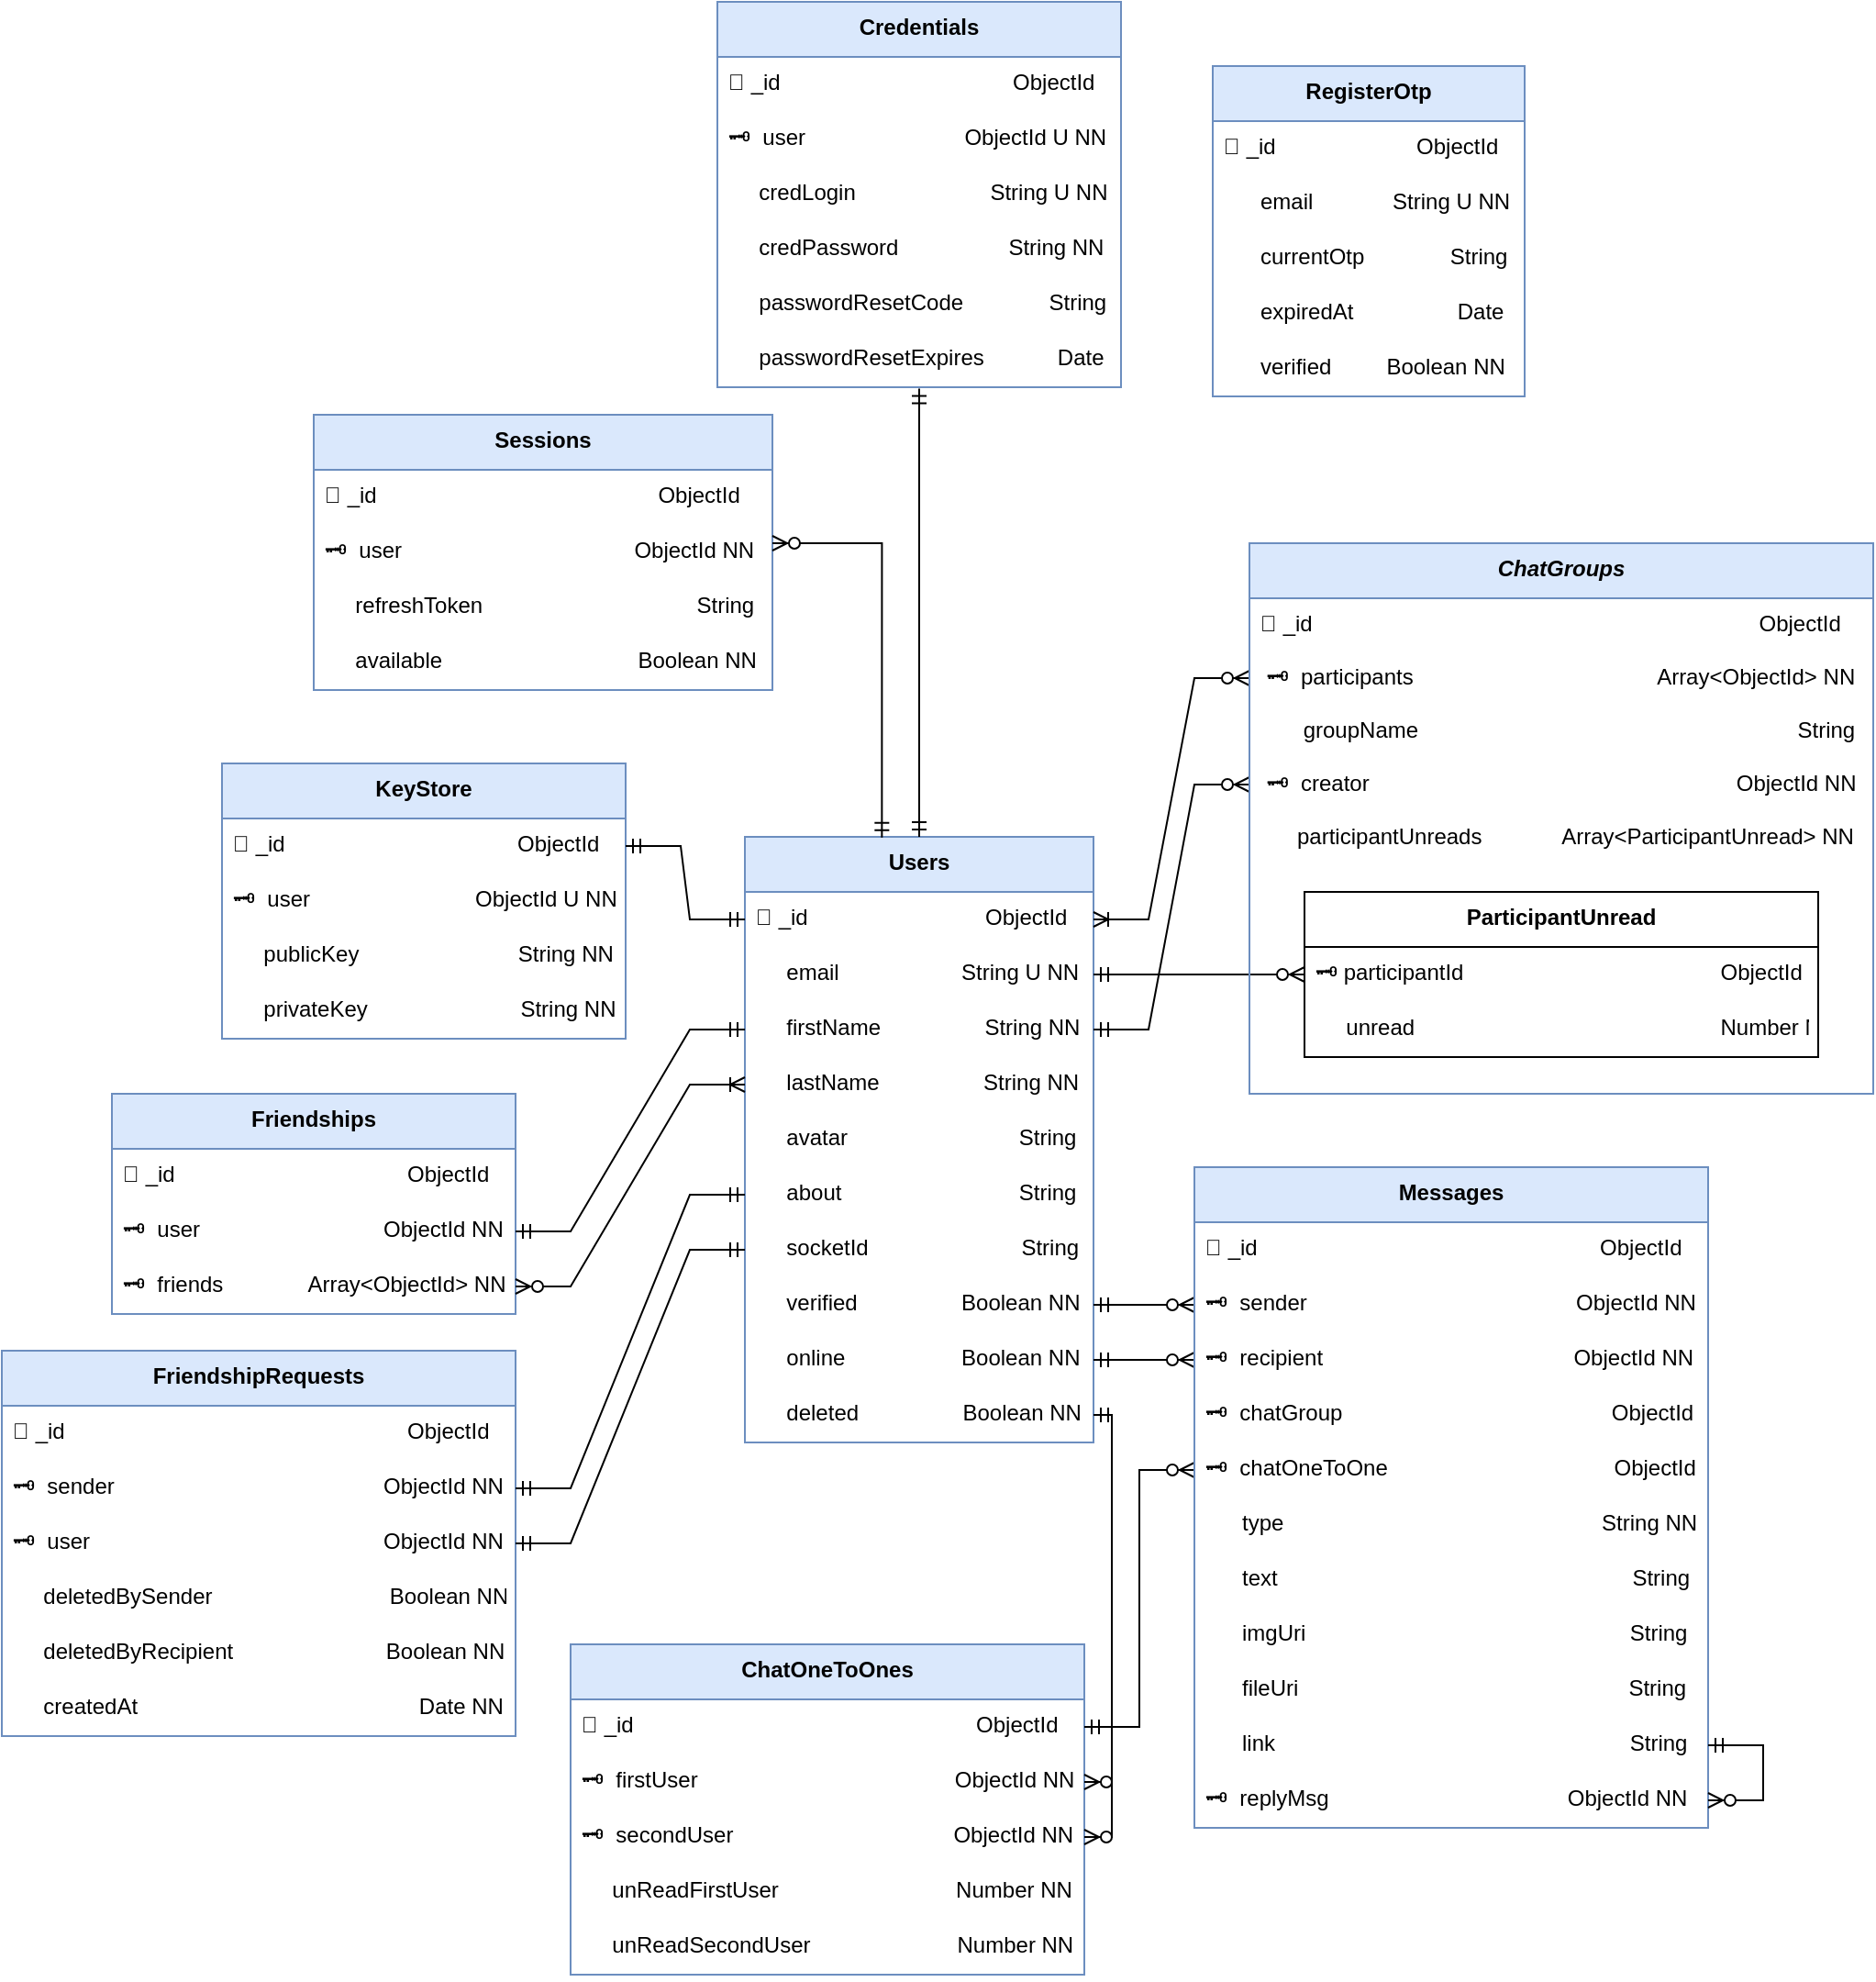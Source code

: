 <mxfile version="24.1.0" type="device">
  <diagram id="R2lEEEUBdFMjLlhIrx00" name="Page-1">
    <mxGraphModel dx="2700" dy="1699" grid="1" gridSize="10" guides="1" tooltips="1" connect="1" arrows="1" fold="1" page="1" pageScale="1" pageWidth="850" pageHeight="1100" math="0" shadow="0" extFonts="Permanent Marker^https://fonts.googleapis.com/css?family=Permanent+Marker">
      <root>
        <mxCell id="0" />
        <mxCell id="1" parent="0" />
        <mxCell id="ruydA4AvgmRHpF4jMMEr-1" value="Users" style="swimlane;fontStyle=1;align=center;verticalAlign=top;childLayout=stackLayout;horizontal=1;startSize=30;horizontalStack=0;resizeParent=1;resizeLast=0;collapsible=1;marginBottom=0;rounded=0;shadow=0;strokeWidth=1;fillColor=#dae8fc;strokeColor=#6c8ebf;" parent="1" vertex="1">
          <mxGeometry x="-615" y="80" width="190" height="330" as="geometry">
            <mxRectangle x="160" y="80" width="160" height="40" as="alternateBounds" />
          </mxGeometry>
        </mxCell>
        <mxCell id="ruydA4AvgmRHpF4jMMEr-2" value="🔑 _id                             ObjectId  " style="text;align=left;verticalAlign=top;spacingLeft=4;spacingRight=4;overflow=hidden;rotatable=0;points=[[0,0.5],[1,0.5]];portConstraint=eastwest;" parent="ruydA4AvgmRHpF4jMMEr-1" vertex="1">
          <mxGeometry y="30" width="190" height="30" as="geometry" />
        </mxCell>
        <mxCell id="ruydA4AvgmRHpF4jMMEr-3" value="     email                    String U NN" style="text;align=left;verticalAlign=top;spacingLeft=4;spacingRight=4;overflow=hidden;rotatable=0;points=[[0,0.5],[1,0.5]];portConstraint=eastwest;" parent="ruydA4AvgmRHpF4jMMEr-1" vertex="1">
          <mxGeometry y="60" width="190" height="30" as="geometry" />
        </mxCell>
        <mxCell id="ruydA4AvgmRHpF4jMMEr-5" value="     firstName                 String NN" style="text;align=left;verticalAlign=top;spacingLeft=4;spacingRight=4;overflow=hidden;rotatable=0;points=[[0,0.5],[1,0.5]];portConstraint=eastwest;" parent="ruydA4AvgmRHpF4jMMEr-1" vertex="1">
          <mxGeometry y="90" width="190" height="30" as="geometry" />
        </mxCell>
        <mxCell id="ruydA4AvgmRHpF4jMMEr-6" value="     lastName                 String NN" style="text;align=left;verticalAlign=top;spacingLeft=4;spacingRight=4;overflow=hidden;rotatable=0;points=[[0,0.5],[1,0.5]];portConstraint=eastwest;" parent="ruydA4AvgmRHpF4jMMEr-1" vertex="1">
          <mxGeometry y="120" width="190" height="30" as="geometry" />
        </mxCell>
        <mxCell id="ruydA4AvgmRHpF4jMMEr-7" value="     avatar                            String " style="text;align=left;verticalAlign=top;spacingLeft=4;spacingRight=4;overflow=hidden;rotatable=0;points=[[0,0.5],[1,0.5]];portConstraint=eastwest;" parent="ruydA4AvgmRHpF4jMMEr-1" vertex="1">
          <mxGeometry y="150" width="190" height="30" as="geometry" />
        </mxCell>
        <mxCell id="ruydA4AvgmRHpF4jMMEr-8" value="     about                             String " style="text;align=left;verticalAlign=top;spacingLeft=4;spacingRight=4;overflow=hidden;rotatable=0;points=[[0,0.5],[1,0.5]];portConstraint=eastwest;" parent="ruydA4AvgmRHpF4jMMEr-1" vertex="1">
          <mxGeometry y="180" width="190" height="30" as="geometry" />
        </mxCell>
        <mxCell id="ruydA4AvgmRHpF4jMMEr-14" value="     socketId                         String " style="text;align=left;verticalAlign=top;spacingLeft=4;spacingRight=4;overflow=hidden;rotatable=0;points=[[0,0.5],[1,0.5]];portConstraint=eastwest;" parent="ruydA4AvgmRHpF4jMMEr-1" vertex="1">
          <mxGeometry y="210" width="190" height="30" as="geometry" />
        </mxCell>
        <mxCell id="ruydA4AvgmRHpF4jMMEr-9" value="     verified                 Boolean NN" style="text;align=left;verticalAlign=top;spacingLeft=4;spacingRight=4;overflow=hidden;rotatable=0;points=[[0,0.5],[1,0.5]];portConstraint=eastwest;" parent="ruydA4AvgmRHpF4jMMEr-1" vertex="1">
          <mxGeometry y="240" width="190" height="30" as="geometry" />
        </mxCell>
        <mxCell id="ruydA4AvgmRHpF4jMMEr-10" value="     online                   Boolean NN" style="text;align=left;verticalAlign=top;spacingLeft=4;spacingRight=4;overflow=hidden;rotatable=0;points=[[0,0.5],[1,0.5]];portConstraint=eastwest;" parent="ruydA4AvgmRHpF4jMMEr-1" vertex="1">
          <mxGeometry y="270" width="190" height="30" as="geometry" />
        </mxCell>
        <mxCell id="ruydA4AvgmRHpF4jMMEr-11" value="     deleted                 Boolean NN" style="text;align=left;verticalAlign=top;spacingLeft=4;spacingRight=4;overflow=hidden;rotatable=0;points=[[0,0.5],[1,0.5]];portConstraint=eastwest;" parent="ruydA4AvgmRHpF4jMMEr-1" vertex="1">
          <mxGeometry y="300" width="190" height="30" as="geometry" />
        </mxCell>
        <mxCell id="ruydA4AvgmRHpF4jMMEr-15" value="RegisterOtp" style="swimlane;fontStyle=1;align=center;verticalAlign=top;childLayout=stackLayout;horizontal=1;startSize=30;horizontalStack=0;resizeParent=1;resizeLast=0;collapsible=1;marginBottom=0;rounded=0;shadow=0;strokeWidth=1;movable=1;resizable=1;rotatable=1;deletable=1;editable=1;locked=0;connectable=1;fillColor=#dae8fc;strokeColor=#6c8ebf;" parent="1" vertex="1">
          <mxGeometry x="-360" y="-340" width="170" height="180" as="geometry">
            <mxRectangle x="560" y="160" width="160" height="40" as="alternateBounds" />
          </mxGeometry>
        </mxCell>
        <mxCell id="ruydA4AvgmRHpF4jMMEr-16" value="🔑 _id                       ObjectId              " style="text;align=left;verticalAlign=top;spacingLeft=4;spacingRight=4;overflow=hidden;rotatable=0;points=[[0,0.5],[1,0.5]];portConstraint=eastwest;" parent="ruydA4AvgmRHpF4jMMEr-15" vertex="1">
          <mxGeometry y="30" width="170" height="30" as="geometry" />
        </mxCell>
        <mxCell id="ruydA4AvgmRHpF4jMMEr-17" value="      email             String U NN" style="text;align=left;verticalAlign=top;spacingLeft=4;spacingRight=4;overflow=hidden;rotatable=0;points=[[0,0.5],[1,0.5]];portConstraint=eastwest;" parent="ruydA4AvgmRHpF4jMMEr-15" vertex="1">
          <mxGeometry y="60" width="170" height="30" as="geometry" />
        </mxCell>
        <mxCell id="ruydA4AvgmRHpF4jMMEr-18" value="      currentOtp              String" style="text;align=left;verticalAlign=top;spacingLeft=4;spacingRight=4;overflow=hidden;rotatable=0;points=[[0,0.5],[1,0.5]];portConstraint=eastwest;" parent="ruydA4AvgmRHpF4jMMEr-15" vertex="1">
          <mxGeometry y="90" width="170" height="30" as="geometry" />
        </mxCell>
        <mxCell id="ruydA4AvgmRHpF4jMMEr-20" value="      expiredAt                 Date" style="text;align=left;verticalAlign=top;spacingLeft=4;spacingRight=4;overflow=hidden;rotatable=0;points=[[0,0.5],[1,0.5]];portConstraint=eastwest;" parent="ruydA4AvgmRHpF4jMMEr-15" vertex="1">
          <mxGeometry y="120" width="170" height="30" as="geometry" />
        </mxCell>
        <mxCell id="ruydA4AvgmRHpF4jMMEr-21" value="      verified         Boolean NN" style="text;align=left;verticalAlign=top;spacingLeft=4;spacingRight=4;overflow=hidden;rotatable=0;points=[[0,0.5],[1,0.5]];portConstraint=eastwest;" parent="ruydA4AvgmRHpF4jMMEr-15" vertex="1">
          <mxGeometry y="150" width="170" height="30" as="geometry" />
        </mxCell>
        <mxCell id="ruydA4AvgmRHpF4jMMEr-22" value="KeyStore" style="swimlane;fontStyle=1;align=center;verticalAlign=top;childLayout=stackLayout;horizontal=1;startSize=30;horizontalStack=0;resizeParent=1;resizeLast=0;collapsible=1;marginBottom=0;rounded=0;shadow=0;strokeWidth=1;fillColor=#dae8fc;strokeColor=#6c8ebf;" parent="1" vertex="1">
          <mxGeometry x="-900" y="40" width="220" height="150" as="geometry">
            <mxRectangle x="360" y="160" width="160" height="40" as="alternateBounds" />
          </mxGeometry>
        </mxCell>
        <mxCell id="ruydA4AvgmRHpF4jMMEr-23" value="🔑 _id                                      ObjectId              " style="text;align=left;verticalAlign=top;spacingLeft=4;spacingRight=4;overflow=hidden;rotatable=0;points=[[0,0.5],[1,0.5]];portConstraint=eastwest;" parent="ruydA4AvgmRHpF4jMMEr-22" vertex="1">
          <mxGeometry y="30" width="220" height="30" as="geometry" />
        </mxCell>
        <mxCell id="ruydA4AvgmRHpF4jMMEr-24" value="🗝  user                           ObjectId U NN" style="text;align=left;verticalAlign=top;spacingLeft=4;spacingRight=4;overflow=hidden;rotatable=0;points=[[0,0.5],[1,0.5]];portConstraint=eastwest;fontStyle=0" parent="ruydA4AvgmRHpF4jMMEr-22" vertex="1">
          <mxGeometry y="60" width="220" height="30" as="geometry" />
        </mxCell>
        <mxCell id="ruydA4AvgmRHpF4jMMEr-25" value="     publicKey                          String NN" style="text;align=left;verticalAlign=top;spacingLeft=4;spacingRight=4;overflow=hidden;rotatable=0;points=[[0,0.5],[1,0.5]];portConstraint=eastwest;" parent="ruydA4AvgmRHpF4jMMEr-22" vertex="1">
          <mxGeometry y="90" width="220" height="30" as="geometry" />
        </mxCell>
        <mxCell id="ruydA4AvgmRHpF4jMMEr-26" value="     privateKey                         String NN" style="text;align=left;verticalAlign=top;spacingLeft=4;spacingRight=4;overflow=hidden;rotatable=0;points=[[0,0.5],[1,0.5]];portConstraint=eastwest;" parent="ruydA4AvgmRHpF4jMMEr-22" vertex="1">
          <mxGeometry y="120" width="220" height="30" as="geometry" />
        </mxCell>
        <mxCell id="ruydA4AvgmRHpF4jMMEr-34" value="Sessions" style="swimlane;fontStyle=1;align=center;verticalAlign=top;childLayout=stackLayout;horizontal=1;startSize=30;horizontalStack=0;resizeParent=1;resizeLast=0;collapsible=1;marginBottom=0;rounded=0;shadow=0;strokeWidth=1;fillColor=#dae8fc;strokeColor=#6c8ebf;" parent="1" vertex="1">
          <mxGeometry x="-850" y="-150" width="250" height="150" as="geometry">
            <mxRectangle x="360" y="160" width="160" height="40" as="alternateBounds" />
          </mxGeometry>
        </mxCell>
        <mxCell id="ruydA4AvgmRHpF4jMMEr-35" value="🔑 _id                                              ObjectId  " style="text;align=left;verticalAlign=top;spacingLeft=4;spacingRight=4;overflow=hidden;rotatable=0;points=[[0,0.5],[1,0.5]];portConstraint=eastwest;" parent="ruydA4AvgmRHpF4jMMEr-34" vertex="1">
          <mxGeometry y="30" width="250" height="30" as="geometry" />
        </mxCell>
        <mxCell id="ruydA4AvgmRHpF4jMMEr-36" value="🗝  user                                      ObjectId NN" style="text;align=left;verticalAlign=top;spacingLeft=4;spacingRight=4;overflow=hidden;rotatable=0;points=[[0,0.5],[1,0.5]];portConstraint=eastwest;" parent="ruydA4AvgmRHpF4jMMEr-34" vertex="1">
          <mxGeometry y="60" width="250" height="30" as="geometry" />
        </mxCell>
        <mxCell id="ruydA4AvgmRHpF4jMMEr-37" value="     refreshToken                                   String" style="text;align=left;verticalAlign=top;spacingLeft=4;spacingRight=4;overflow=hidden;rotatable=0;points=[[0,0.5],[1,0.5]];portConstraint=eastwest;" parent="ruydA4AvgmRHpF4jMMEr-34" vertex="1">
          <mxGeometry y="90" width="250" height="30" as="geometry" />
        </mxCell>
        <mxCell id="ruydA4AvgmRHpF4jMMEr-38" value="     available                                Boolean NN" style="text;align=left;verticalAlign=top;spacingLeft=4;spacingRight=4;overflow=hidden;rotatable=0;points=[[0,0.5],[1,0.5]];portConstraint=eastwest;" parent="ruydA4AvgmRHpF4jMMEr-34" vertex="1">
          <mxGeometry y="120" width="250" height="30" as="geometry" />
        </mxCell>
        <mxCell id="ruydA4AvgmRHpF4jMMEr-39" value="Friendships" style="swimlane;fontStyle=1;align=center;verticalAlign=top;childLayout=stackLayout;horizontal=1;startSize=30;horizontalStack=0;resizeParent=1;resizeLast=0;collapsible=1;marginBottom=0;rounded=0;shadow=0;strokeWidth=1;fillColor=#dae8fc;strokeColor=#6c8ebf;" parent="1" vertex="1">
          <mxGeometry x="-960" y="220" width="220" height="120" as="geometry">
            <mxRectangle x="360" y="160" width="160" height="40" as="alternateBounds" />
          </mxGeometry>
        </mxCell>
        <mxCell id="ruydA4AvgmRHpF4jMMEr-40" value="🔑 _id                                      ObjectId              " style="text;align=left;verticalAlign=top;spacingLeft=4;spacingRight=4;overflow=hidden;rotatable=0;points=[[0,0.5],[1,0.5]];portConstraint=eastwest;" parent="ruydA4AvgmRHpF4jMMEr-39" vertex="1">
          <mxGeometry y="30" width="220" height="30" as="geometry" />
        </mxCell>
        <mxCell id="ruydA4AvgmRHpF4jMMEr-41" value="🗝  user                              ObjectId NN" style="text;align=left;verticalAlign=top;spacingLeft=4;spacingRight=4;overflow=hidden;rotatable=0;points=[[0,0.5],[1,0.5]];portConstraint=eastwest;fontStyle=0" parent="ruydA4AvgmRHpF4jMMEr-39" vertex="1">
          <mxGeometry y="60" width="220" height="30" as="geometry" />
        </mxCell>
        <mxCell id="ruydA4AvgmRHpF4jMMEr-42" value="🗝  friends              Array&lt;ObjectId&gt; NN" style="text;align=left;verticalAlign=top;spacingLeft=4;spacingRight=4;overflow=hidden;rotatable=0;points=[[0,0.5],[1,0.5]];portConstraint=eastwest;" parent="ruydA4AvgmRHpF4jMMEr-39" vertex="1">
          <mxGeometry y="90" width="220" height="30" as="geometry" />
        </mxCell>
        <mxCell id="ruydA4AvgmRHpF4jMMEr-63" value="FriendshipRequests" style="swimlane;fontStyle=1;align=center;verticalAlign=top;childLayout=stackLayout;horizontal=1;startSize=30;horizontalStack=0;resizeParent=1;resizeLast=0;collapsible=1;marginBottom=0;rounded=0;shadow=0;strokeWidth=1;fillColor=#dae8fc;strokeColor=#6c8ebf;" parent="1" vertex="1">
          <mxGeometry x="-1020" y="360" width="280" height="210" as="geometry">
            <mxRectangle x="360" y="160" width="160" height="40" as="alternateBounds" />
          </mxGeometry>
        </mxCell>
        <mxCell id="ruydA4AvgmRHpF4jMMEr-64" value="🔑 _id                                                        ObjectId  " style="text;align=left;verticalAlign=top;spacingLeft=4;spacingRight=4;overflow=hidden;rotatable=0;points=[[0,0.5],[1,0.5]];portConstraint=eastwest;" parent="ruydA4AvgmRHpF4jMMEr-63" vertex="1">
          <mxGeometry y="30" width="280" height="30" as="geometry" />
        </mxCell>
        <mxCell id="ruydA4AvgmRHpF4jMMEr-65" value="🗝  sender                                            ObjectId NN" style="text;align=left;verticalAlign=top;spacingLeft=4;spacingRight=4;overflow=hidden;rotatable=0;points=[[0,0.5],[1,0.5]];portConstraint=eastwest;" parent="ruydA4AvgmRHpF4jMMEr-63" vertex="1">
          <mxGeometry y="60" width="280" height="30" as="geometry" />
        </mxCell>
        <mxCell id="ruydA4AvgmRHpF4jMMEr-69" value="🗝  user                                                ObjectId NN" style="text;align=left;verticalAlign=top;spacingLeft=4;spacingRight=4;overflow=hidden;rotatable=0;points=[[0,0.5],[1,0.5]];portConstraint=eastwest;" parent="ruydA4AvgmRHpF4jMMEr-63" vertex="1">
          <mxGeometry y="90" width="280" height="30" as="geometry" />
        </mxCell>
        <mxCell id="ruydA4AvgmRHpF4jMMEr-66" value="     deletedBySender                             Boolean NN" style="text;align=left;verticalAlign=top;spacingLeft=4;spacingRight=4;overflow=hidden;rotatable=0;points=[[0,0.5],[1,0.5]];portConstraint=eastwest;" parent="ruydA4AvgmRHpF4jMMEr-63" vertex="1">
          <mxGeometry y="120" width="280" height="30" as="geometry" />
        </mxCell>
        <mxCell id="ruydA4AvgmRHpF4jMMEr-67" value="     deletedByRecipient                         Boolean NN" style="text;align=left;verticalAlign=top;spacingLeft=4;spacingRight=4;overflow=hidden;rotatable=0;points=[[0,0.5],[1,0.5]];portConstraint=eastwest;" parent="ruydA4AvgmRHpF4jMMEr-63" vertex="1">
          <mxGeometry y="150" width="280" height="30" as="geometry" />
        </mxCell>
        <mxCell id="ruydA4AvgmRHpF4jMMEr-70" value="     createdAt                                              Date NN" style="text;align=left;verticalAlign=top;spacingLeft=4;spacingRight=4;overflow=hidden;rotatable=0;points=[[0,0.5],[1,0.5]];portConstraint=eastwest;" parent="ruydA4AvgmRHpF4jMMEr-63" vertex="1">
          <mxGeometry y="180" width="280" height="30" as="geometry" />
        </mxCell>
        <mxCell id="ruydA4AvgmRHpF4jMMEr-146" value="" style="edgeStyle=entityRelationEdgeStyle;fontSize=12;html=1;endArrow=ERmandOne;startArrow=ERmandOne;rounded=0;entryX=0;entryY=0.5;entryDx=0;entryDy=0;exitX=1;exitY=0.5;exitDx=0;exitDy=0;" parent="1" source="ruydA4AvgmRHpF4jMMEr-23" target="ruydA4AvgmRHpF4jMMEr-2" edge="1">
          <mxGeometry width="100" height="100" relative="1" as="geometry">
            <mxPoint x="-780" y="230" as="sourcePoint" />
            <mxPoint x="-680" y="130" as="targetPoint" />
          </mxGeometry>
        </mxCell>
        <mxCell id="ruydA4AvgmRHpF4jMMEr-147" value="" style="fontSize=12;html=1;endArrow=ERzeroToMany;startArrow=ERmandOne;rounded=0;exitX=0.393;exitY=0.001;exitDx=0;exitDy=0;edgeStyle=orthogonalEdgeStyle;exitPerimeter=0;" parent="1" source="ruydA4AvgmRHpF4jMMEr-1" edge="1">
          <mxGeometry width="100" height="100" relative="1" as="geometry">
            <mxPoint x="-540" y="65" as="sourcePoint" />
            <mxPoint x="-600" y="-80" as="targetPoint" />
            <Array as="points">
              <mxPoint x="-540" y="-80" />
            </Array>
          </mxGeometry>
        </mxCell>
        <mxCell id="ruydA4AvgmRHpF4jMMEr-149" value="" style="fontSize=12;html=1;endArrow=ERmandOne;startArrow=ERmandOne;rounded=0;exitX=0.5;exitY=0;exitDx=0;exitDy=0;entryX=0.5;entryY=1.025;entryDx=0;entryDy=0;entryPerimeter=0;" parent="1" source="ruydA4AvgmRHpF4jMMEr-1" target="ruydA4AvgmRHpF4jMMEr-163" edge="1">
          <mxGeometry width="100" height="100" relative="1" as="geometry">
            <mxPoint x="-390" y="50.0" as="sourcePoint" />
            <mxPoint x="-520" y="-160" as="targetPoint" />
          </mxGeometry>
        </mxCell>
        <mxCell id="ruydA4AvgmRHpF4jMMEr-150" value="" style="edgeStyle=entityRelationEdgeStyle;fontSize=12;html=1;endArrow=ERmandOne;startArrow=ERmandOne;rounded=0;exitX=0;exitY=0.5;exitDx=0;exitDy=0;entryX=1;entryY=0.5;entryDx=0;entryDy=0;" parent="1" source="ruydA4AvgmRHpF4jMMEr-8" target="ruydA4AvgmRHpF4jMMEr-65" edge="1">
          <mxGeometry width="100" height="100" relative="1" as="geometry">
            <mxPoint x="-430" y="350.0" as="sourcePoint" />
            <mxPoint x="-325" y="350.0" as="targetPoint" />
          </mxGeometry>
        </mxCell>
        <mxCell id="ruydA4AvgmRHpF4jMMEr-154" value="" style="edgeStyle=entityRelationEdgeStyle;fontSize=12;html=1;endArrow=ERoneToMany;startArrow=ERzeroToMany;rounded=0;exitX=1;exitY=0.5;exitDx=0;exitDy=0;entryX=0;entryY=0.5;entryDx=0;entryDy=0;" parent="1" source="ruydA4AvgmRHpF4jMMEr-42" target="ruydA4AvgmRHpF4jMMEr-6" edge="1">
          <mxGeometry width="100" height="100" relative="1" as="geometry">
            <mxPoint x="-370" y="340" as="sourcePoint" />
            <mxPoint x="-270" y="240" as="targetPoint" />
          </mxGeometry>
        </mxCell>
        <mxCell id="ruydA4AvgmRHpF4jMMEr-155" value="" style="edgeStyle=entityRelationEdgeStyle;fontSize=12;html=1;endArrow=ERmandOne;startArrow=ERmandOne;rounded=0;exitX=0;exitY=0.5;exitDx=0;exitDy=0;entryX=1;entryY=0.5;entryDx=0;entryDy=0;" parent="1" source="ruydA4AvgmRHpF4jMMEr-5" target="ruydA4AvgmRHpF4jMMEr-41" edge="1">
          <mxGeometry width="100" height="100" relative="1" as="geometry">
            <mxPoint x="-415" y="165" as="sourcePoint" />
            <mxPoint x="-310" y="165" as="targetPoint" />
          </mxGeometry>
        </mxCell>
        <mxCell id="ruydA4AvgmRHpF4jMMEr-156" value="" style="edgeStyle=entityRelationEdgeStyle;fontSize=12;html=1;endArrow=ERmandOne;startArrow=ERmandOne;rounded=0;exitX=0;exitY=0.5;exitDx=0;exitDy=0;entryX=1;entryY=0.5;entryDx=0;entryDy=0;" parent="1" source="ruydA4AvgmRHpF4jMMEr-14" target="ruydA4AvgmRHpF4jMMEr-69" edge="1">
          <mxGeometry width="100" height="100" relative="1" as="geometry">
            <mxPoint x="-410" y="350" as="sourcePoint" />
            <mxPoint x="-305" y="360" as="targetPoint" />
            <Array as="points">
              <mxPoint x="-430" y="330" />
            </Array>
          </mxGeometry>
        </mxCell>
        <mxCell id="ruydA4AvgmRHpF4jMMEr-157" value="Credentials" style="swimlane;fontStyle=1;align=center;verticalAlign=top;childLayout=stackLayout;horizontal=1;startSize=30;horizontalStack=0;resizeParent=1;resizeLast=0;collapsible=1;marginBottom=0;rounded=0;shadow=0;strokeWidth=1;fillColor=#dae8fc;strokeColor=#6c8ebf;" parent="1" vertex="1">
          <mxGeometry x="-630" y="-375" width="220" height="210" as="geometry">
            <mxRectangle x="360" y="160" width="160" height="40" as="alternateBounds" />
          </mxGeometry>
        </mxCell>
        <mxCell id="ruydA4AvgmRHpF4jMMEr-158" value="🔑 _id                                      ObjectId              " style="text;align=left;verticalAlign=top;spacingLeft=4;spacingRight=4;overflow=hidden;rotatable=0;points=[[0,0.5],[1,0.5]];portConstraint=eastwest;" parent="ruydA4AvgmRHpF4jMMEr-157" vertex="1">
          <mxGeometry y="30" width="220" height="30" as="geometry" />
        </mxCell>
        <mxCell id="ruydA4AvgmRHpF4jMMEr-159" value="🗝  user                          ObjectId U NN" style="text;align=left;verticalAlign=top;spacingLeft=4;spacingRight=4;overflow=hidden;rotatable=0;points=[[0,0.5],[1,0.5]];portConstraint=eastwest;" parent="ruydA4AvgmRHpF4jMMEr-157" vertex="1">
          <mxGeometry y="60" width="220" height="30" as="geometry" />
        </mxCell>
        <mxCell id="ruydA4AvgmRHpF4jMMEr-160" value="     credLogin                      String U NN    " style="text;align=left;verticalAlign=top;spacingLeft=4;spacingRight=4;overflow=hidden;rotatable=0;points=[[0,0.5],[1,0.5]];portConstraint=eastwest;" parent="ruydA4AvgmRHpF4jMMEr-157" vertex="1">
          <mxGeometry y="90" width="220" height="30" as="geometry" />
        </mxCell>
        <mxCell id="ruydA4AvgmRHpF4jMMEr-161" value="     credPassword                  String NN" style="text;align=left;verticalAlign=top;spacingLeft=4;spacingRight=4;overflow=hidden;rotatable=0;points=[[0,0.5],[1,0.5]];portConstraint=eastwest;" parent="ruydA4AvgmRHpF4jMMEr-157" vertex="1">
          <mxGeometry y="120" width="220" height="30" as="geometry" />
        </mxCell>
        <mxCell id="ruydA4AvgmRHpF4jMMEr-162" value="     passwordResetCode              String" style="text;align=left;verticalAlign=top;spacingLeft=4;spacingRight=4;overflow=hidden;rotatable=0;points=[[0,0.5],[1,0.5]];portConstraint=eastwest;" parent="ruydA4AvgmRHpF4jMMEr-157" vertex="1">
          <mxGeometry y="150" width="220" height="30" as="geometry" />
        </mxCell>
        <mxCell id="ruydA4AvgmRHpF4jMMEr-163" value="     passwordResetExpires            Date" style="text;align=left;verticalAlign=top;spacingLeft=4;spacingRight=4;overflow=hidden;rotatable=0;points=[[0,0.5],[1,0.5]];portConstraint=eastwest;" parent="ruydA4AvgmRHpF4jMMEr-157" vertex="1">
          <mxGeometry y="180" width="220" height="30" as="geometry" />
        </mxCell>
        <mxCell id="ruydA4AvgmRHpF4jMMEr-166" value="" style="edgeStyle=entityRelationEdgeStyle;fontSize=12;html=1;endArrow=ERoneToMany;startArrow=ERzeroToMany;rounded=0;exitX=0;exitY=0.5;exitDx=0;exitDy=0;entryX=1;entryY=0.5;entryDx=0;entryDy=0;" parent="1" source="8Hq-Cm8u6fjzNsuWyJjv-3" target="ruydA4AvgmRHpF4jMMEr-2" edge="1">
          <mxGeometry width="100" height="100" relative="1" as="geometry">
            <mxPoint x="-360" y="3.5" as="sourcePoint" />
            <mxPoint x="-210" y="280" as="targetPoint" />
          </mxGeometry>
        </mxCell>
        <mxCell id="ruydA4AvgmRHpF4jMMEr-168" value="" style="edgeStyle=entityRelationEdgeStyle;fontSize=12;html=1;endArrow=ERzeroToMany;startArrow=ERmandOne;rounded=0;entryX=0;entryY=0.5;entryDx=0;entryDy=0;exitX=1;exitY=0.5;exitDx=0;exitDy=0;" parent="1" source="ruydA4AvgmRHpF4jMMEr-5" target="8Hq-Cm8u6fjzNsuWyJjv-5" edge="1">
          <mxGeometry width="100" height="100" relative="1" as="geometry">
            <mxPoint x="-310" y="380" as="sourcePoint" />
            <mxPoint x="-360" y="61.5" as="targetPoint" />
          </mxGeometry>
        </mxCell>
        <mxCell id="ruydA4AvgmRHpF4jMMEr-171" value="" style="edgeStyle=entityRelationEdgeStyle;fontSize=12;html=1;endArrow=ERzeroToMany;startArrow=ERmandOne;rounded=0;entryX=0;entryY=0.5;entryDx=0;entryDy=0;exitX=1;exitY=0.5;exitDx=0;exitDy=0;" parent="1" source="ruydA4AvgmRHpF4jMMEr-3" target="8Hq-Cm8u6fjzNsuWyJjv-21" edge="1">
          <mxGeometry width="100" height="100" relative="1" as="geometry">
            <mxPoint x="-410" y="510" as="sourcePoint" />
            <mxPoint x="-360" y="155" as="targetPoint" />
          </mxGeometry>
        </mxCell>
        <mxCell id="ruydA4AvgmRHpF4jMMEr-123" value="ChatOneToOnes" style="swimlane;fontStyle=1;align=center;verticalAlign=top;childLayout=stackLayout;horizontal=1;startSize=30;horizontalStack=0;resizeParent=1;resizeLast=0;collapsible=1;marginBottom=0;rounded=0;shadow=0;strokeWidth=1;fillColor=#dae8fc;strokeColor=#6c8ebf;" parent="1" vertex="1">
          <mxGeometry x="-710" y="520" width="280" height="180" as="geometry">
            <mxRectangle x="360" y="160" width="160" height="40" as="alternateBounds" />
          </mxGeometry>
        </mxCell>
        <mxCell id="ruydA4AvgmRHpF4jMMEr-124" value="🔑 _id                                                        ObjectId  " style="text;align=left;verticalAlign=top;spacingLeft=4;spacingRight=4;overflow=hidden;rotatable=0;points=[[0,0.5],[1,0.5]];portConstraint=eastwest;" parent="ruydA4AvgmRHpF4jMMEr-123" vertex="1">
          <mxGeometry y="30" width="280" height="30" as="geometry" />
        </mxCell>
        <mxCell id="ruydA4AvgmRHpF4jMMEr-125" value="🗝  firstUser                                          ObjectId NN" style="text;align=left;verticalAlign=top;spacingLeft=4;spacingRight=4;overflow=hidden;rotatable=0;points=[[0,0.5],[1,0.5]];portConstraint=eastwest;" parent="ruydA4AvgmRHpF4jMMEr-123" vertex="1">
          <mxGeometry y="60" width="280" height="30" as="geometry" />
        </mxCell>
        <mxCell id="ruydA4AvgmRHpF4jMMEr-126" value="🗝  secondUser                                    ObjectId NN" style="text;align=left;verticalAlign=top;spacingLeft=4;spacingRight=4;overflow=hidden;rotatable=0;points=[[0,0.5],[1,0.5]];portConstraint=eastwest;" parent="ruydA4AvgmRHpF4jMMEr-123" vertex="1">
          <mxGeometry y="90" width="280" height="30" as="geometry" />
        </mxCell>
        <mxCell id="ruydA4AvgmRHpF4jMMEr-127" value="     unReadFirstUser                             Number NN" style="text;align=left;verticalAlign=top;spacingLeft=4;spacingRight=4;overflow=hidden;rotatable=0;points=[[0,0.5],[1,0.5]];portConstraint=eastwest;" parent="ruydA4AvgmRHpF4jMMEr-123" vertex="1">
          <mxGeometry y="120" width="280" height="30" as="geometry" />
        </mxCell>
        <mxCell id="ruydA4AvgmRHpF4jMMEr-128" value="     unReadSecondUser                        Number NN" style="text;align=left;verticalAlign=top;spacingLeft=4;spacingRight=4;overflow=hidden;rotatable=0;points=[[0,0.5],[1,0.5]];portConstraint=eastwest;" parent="ruydA4AvgmRHpF4jMMEr-123" vertex="1">
          <mxGeometry y="150" width="280" height="30" as="geometry" />
        </mxCell>
        <mxCell id="ruydA4AvgmRHpF4jMMEr-177" value="" style="edgeStyle=orthogonalEdgeStyle;fontSize=12;html=1;endArrow=ERzeroToMany;startArrow=ERmandOne;rounded=0;entryX=1;entryY=0.5;entryDx=0;entryDy=0;exitX=1;exitY=0.5;exitDx=0;exitDy=0;" parent="1" source="ruydA4AvgmRHpF4jMMEr-11" target="ruydA4AvgmRHpF4jMMEr-125" edge="1">
          <mxGeometry width="100" height="100" relative="1" as="geometry">
            <mxPoint x="-270" y="450" as="sourcePoint" />
            <mxPoint x="-425" y="760" as="targetPoint" />
          </mxGeometry>
        </mxCell>
        <mxCell id="ruydA4AvgmRHpF4jMMEr-179" value="" style="edgeStyle=orthogonalEdgeStyle;fontSize=12;html=1;endArrow=ERzeroToMany;startArrow=ERmandOne;rounded=0;entryX=1;entryY=0.5;entryDx=0;entryDy=0;exitX=1;exitY=0.5;exitDx=0;exitDy=0;" parent="1" source="ruydA4AvgmRHpF4jMMEr-11" target="ruydA4AvgmRHpF4jMMEr-126" edge="1">
          <mxGeometry width="100" height="100" relative="1" as="geometry">
            <mxPoint x="-315" y="500" as="sourcePoint" />
            <mxPoint x="-330" y="700" as="targetPoint" />
          </mxGeometry>
        </mxCell>
        <mxCell id="ruydA4AvgmRHpF4jMMEr-181" value="" style="edgeStyle=entityRelationEdgeStyle;fontSize=12;html=1;endArrow=ERzeroToMany;startArrow=ERmandOne;rounded=0;entryX=0;entryY=0.5;entryDx=0;entryDy=0;exitX=1;exitY=0.5;exitDx=0;exitDy=0;" parent="1" source="ruydA4AvgmRHpF4jMMEr-124" target="8Hq-Cm8u6fjzNsuWyJjv-12" edge="1">
          <mxGeometry width="100" height="100" relative="1" as="geometry">
            <mxPoint x="-390" y="790" as="sourcePoint" />
            <mxPoint x="-380" y="425" as="targetPoint" />
          </mxGeometry>
        </mxCell>
        <mxCell id="ruydA4AvgmRHpF4jMMEr-183" value="" style="edgeStyle=entityRelationEdgeStyle;fontSize=12;html=1;endArrow=ERzeroToMany;startArrow=ERmandOne;rounded=0;exitX=1;exitY=0.5;exitDx=0;exitDy=0;entryX=0;entryY=0.5;entryDx=0;entryDy=0;" parent="1" source="ruydA4AvgmRHpF4jMMEr-9" target="8Hq-Cm8u6fjzNsuWyJjv-9" edge="1">
          <mxGeometry width="100" height="100" relative="1" as="geometry">
            <mxPoint x="-510" y="400" as="sourcePoint" />
            <mxPoint x="-380" y="335" as="targetPoint" />
          </mxGeometry>
        </mxCell>
        <mxCell id="ruydA4AvgmRHpF4jMMEr-184" value="" style="edgeStyle=entityRelationEdgeStyle;fontSize=12;html=1;endArrow=ERzeroToMany;startArrow=ERmandOne;rounded=0;exitX=1;exitY=0.5;exitDx=0;exitDy=0;entryX=0;entryY=0.5;entryDx=0;entryDy=0;" parent="1" source="ruydA4AvgmRHpF4jMMEr-10" target="8Hq-Cm8u6fjzNsuWyJjv-10" edge="1">
          <mxGeometry width="100" height="100" relative="1" as="geometry">
            <mxPoint x="-410" y="310" as="sourcePoint" />
            <mxPoint x="-380" y="365" as="targetPoint" />
          </mxGeometry>
        </mxCell>
        <mxCell id="8Hq-Cm8u6fjzNsuWyJjv-7" value="Messages" style="swimlane;fontStyle=1;align=center;verticalAlign=top;childLayout=stackLayout;horizontal=1;startSize=30;horizontalStack=0;resizeParent=1;resizeLast=0;collapsible=1;marginBottom=0;rounded=0;shadow=0;strokeWidth=1;fillColor=#dae8fc;strokeColor=#6c8ebf;" vertex="1" parent="1">
          <mxGeometry x="-370" y="260" width="280" height="360" as="geometry">
            <mxRectangle x="360" y="160" width="160" height="40" as="alternateBounds" />
          </mxGeometry>
        </mxCell>
        <mxCell id="8Hq-Cm8u6fjzNsuWyJjv-8" value="🔑 _id                                                        ObjectId  " style="text;align=left;verticalAlign=top;spacingLeft=4;spacingRight=4;overflow=hidden;rotatable=0;points=[[0,0.5],[1,0.5]];portConstraint=eastwest;" vertex="1" parent="8Hq-Cm8u6fjzNsuWyJjv-7">
          <mxGeometry y="30" width="280" height="30" as="geometry" />
        </mxCell>
        <mxCell id="8Hq-Cm8u6fjzNsuWyJjv-9" value="🗝  sender                                            ObjectId NN" style="text;align=left;verticalAlign=top;spacingLeft=4;spacingRight=4;overflow=hidden;rotatable=0;points=[[0,0.5],[1,0.5]];portConstraint=eastwest;" vertex="1" parent="8Hq-Cm8u6fjzNsuWyJjv-7">
          <mxGeometry y="60" width="280" height="30" as="geometry" />
        </mxCell>
        <mxCell id="8Hq-Cm8u6fjzNsuWyJjv-10" value="🗝  recipient                                         ObjectId NN" style="text;align=left;verticalAlign=top;spacingLeft=4;spacingRight=4;overflow=hidden;rotatable=0;points=[[0,0.5],[1,0.5]];portConstraint=eastwest;" vertex="1" parent="8Hq-Cm8u6fjzNsuWyJjv-7">
          <mxGeometry y="90" width="280" height="30" as="geometry" />
        </mxCell>
        <mxCell id="8Hq-Cm8u6fjzNsuWyJjv-11" value="🗝  chatGroup                                            ObjectId" style="text;align=left;verticalAlign=top;spacingLeft=4;spacingRight=4;overflow=hidden;rotatable=0;points=[[0,0.5],[1,0.5]];portConstraint=eastwest;" vertex="1" parent="8Hq-Cm8u6fjzNsuWyJjv-7">
          <mxGeometry y="120" width="280" height="30" as="geometry" />
        </mxCell>
        <mxCell id="8Hq-Cm8u6fjzNsuWyJjv-12" value="🗝  chatOneToOne                                     ObjectId" style="text;align=left;verticalAlign=top;spacingLeft=4;spacingRight=4;overflow=hidden;rotatable=0;points=[[0,0.5],[1,0.5]];portConstraint=eastwest;" vertex="1" parent="8Hq-Cm8u6fjzNsuWyJjv-7">
          <mxGeometry y="150" width="280" height="30" as="geometry" />
        </mxCell>
        <mxCell id="8Hq-Cm8u6fjzNsuWyJjv-13" value="      type                                                    String NN" style="text;align=left;verticalAlign=top;spacingLeft=4;spacingRight=4;overflow=hidden;rotatable=0;points=[[0,0.5],[1,0.5]];portConstraint=eastwest;" vertex="1" parent="8Hq-Cm8u6fjzNsuWyJjv-7">
          <mxGeometry y="180" width="280" height="30" as="geometry" />
        </mxCell>
        <mxCell id="8Hq-Cm8u6fjzNsuWyJjv-14" value="      text                                                           String" style="text;align=left;verticalAlign=top;spacingLeft=4;spacingRight=4;overflow=hidden;rotatable=0;points=[[0,0.5],[1,0.5]];portConstraint=eastwest;" vertex="1" parent="8Hq-Cm8u6fjzNsuWyJjv-7">
          <mxGeometry y="210" width="280" height="30" as="geometry" />
        </mxCell>
        <mxCell id="8Hq-Cm8u6fjzNsuWyJjv-15" value="      imgUri                                                     String" style="text;align=left;verticalAlign=top;spacingLeft=4;spacingRight=4;overflow=hidden;rotatable=0;points=[[0,0.5],[1,0.5]];portConstraint=eastwest;" vertex="1" parent="8Hq-Cm8u6fjzNsuWyJjv-7">
          <mxGeometry y="240" width="280" height="30" as="geometry" />
        </mxCell>
        <mxCell id="8Hq-Cm8u6fjzNsuWyJjv-16" value="      fileUri                                                       String" style="text;align=left;verticalAlign=top;spacingLeft=4;spacingRight=4;overflow=hidden;rotatable=0;points=[[0,0.5],[1,0.5]];portConstraint=eastwest;" vertex="1" parent="8Hq-Cm8u6fjzNsuWyJjv-7">
          <mxGeometry y="270" width="280" height="30" as="geometry" />
        </mxCell>
        <mxCell id="8Hq-Cm8u6fjzNsuWyJjv-17" value="      link                                                          String" style="text;align=left;verticalAlign=top;spacingLeft=4;spacingRight=4;overflow=hidden;rotatable=0;points=[[0,0.5],[1,0.5]];portConstraint=eastwest;" vertex="1" parent="8Hq-Cm8u6fjzNsuWyJjv-7">
          <mxGeometry y="300" width="280" height="30" as="geometry" />
        </mxCell>
        <mxCell id="8Hq-Cm8u6fjzNsuWyJjv-18" value="🗝  replyMsg                                       ObjectId NN" style="text;align=left;verticalAlign=top;spacingLeft=4;spacingRight=4;overflow=hidden;rotatable=0;points=[[0,0.5],[1,0.5]];portConstraint=eastwest;" vertex="1" parent="8Hq-Cm8u6fjzNsuWyJjv-7">
          <mxGeometry y="330" width="280" height="30" as="geometry" />
        </mxCell>
        <mxCell id="8Hq-Cm8u6fjzNsuWyJjv-19" value="" style="edgeStyle=entityRelationEdgeStyle;fontSize=12;html=1;endArrow=ERzeroToMany;startArrow=ERmandOne;rounded=0;exitX=1;exitY=0.5;exitDx=0;exitDy=0;" edge="1" parent="8Hq-Cm8u6fjzNsuWyJjv-7" source="8Hq-Cm8u6fjzNsuWyJjv-17" target="8Hq-Cm8u6fjzNsuWyJjv-18">
          <mxGeometry width="100" height="100" relative="1" as="geometry">
            <mxPoint x="410" y="220" as="sourcePoint" />
            <mxPoint x="510" y="120" as="targetPoint" />
          </mxGeometry>
        </mxCell>
        <mxCell id="8Hq-Cm8u6fjzNsuWyJjv-23" value="" style="group" vertex="1" connectable="0" parent="1">
          <mxGeometry x="-340" y="-80" width="340" height="300" as="geometry" />
        </mxCell>
        <mxCell id="8Hq-Cm8u6fjzNsuWyJjv-1" value="ChatGroups" style="swimlane;fontStyle=3;align=center;verticalAlign=top;childLayout=stackLayout;horizontal=1;startSize=30;horizontalStack=0;resizeParent=1;resizeLast=0;collapsible=1;marginBottom=0;rounded=0;shadow=0;strokeWidth=1;fillColor=#dae8fc;strokeColor=#6c8ebf;" vertex="1" parent="8Hq-Cm8u6fjzNsuWyJjv-23">
          <mxGeometry width="340" height="300" as="geometry">
            <mxRectangle x="360" y="80" width="160" height="40" as="alternateBounds" />
          </mxGeometry>
        </mxCell>
        <mxCell id="8Hq-Cm8u6fjzNsuWyJjv-2" value="🔑 _id                                                                         ObjectId              " style="text;align=left;verticalAlign=top;spacingLeft=4;spacingRight=4;overflow=hidden;rotatable=0;points=[[0,0.5],[1,0.5]];portConstraint=eastwest;" vertex="1" parent="8Hq-Cm8u6fjzNsuWyJjv-1">
          <mxGeometry y="30" width="340" height="29" as="geometry" />
        </mxCell>
        <mxCell id="8Hq-Cm8u6fjzNsuWyJjv-3" value=" 🗝  participants                                        Array&lt;ObjectId&gt; NN" style="text;align=left;verticalAlign=top;spacingLeft=4;spacingRight=4;overflow=hidden;rotatable=0;points=[[0,0.5],[1,0.5]];portConstraint=eastwest;" vertex="1" parent="8Hq-Cm8u6fjzNsuWyJjv-1">
          <mxGeometry y="59" width="340" height="29" as="geometry" />
        </mxCell>
        <mxCell id="8Hq-Cm8u6fjzNsuWyJjv-4" value="       groupName                                                              String" style="text;align=left;verticalAlign=top;spacingLeft=4;spacingRight=4;overflow=hidden;rotatable=0;points=[[0,0.5],[1,0.5]];portConstraint=eastwest;" vertex="1" parent="8Hq-Cm8u6fjzNsuWyJjv-1">
          <mxGeometry y="88" width="340" height="29" as="geometry" />
        </mxCell>
        <mxCell id="8Hq-Cm8u6fjzNsuWyJjv-5" value=" 🗝  creator                                                            ObjectId NN" style="text;align=left;verticalAlign=top;spacingLeft=4;spacingRight=4;overflow=hidden;rotatable=0;points=[[0,0.5],[1,0.5]];portConstraint=eastwest;" vertex="1" parent="8Hq-Cm8u6fjzNsuWyJjv-1">
          <mxGeometry y="117" width="340" height="29" as="geometry" />
        </mxCell>
        <mxCell id="8Hq-Cm8u6fjzNsuWyJjv-6" value="       participantUnreads             Array&lt;ParticipantUnread&gt; NN" style="text;align=left;verticalAlign=top;spacingLeft=4;spacingRight=4;overflow=hidden;rotatable=0;points=[[0,0.5],[1,0.5]];portConstraint=eastwest;" vertex="1" parent="8Hq-Cm8u6fjzNsuWyJjv-1">
          <mxGeometry y="146" width="340" height="29" as="geometry" />
        </mxCell>
        <mxCell id="8Hq-Cm8u6fjzNsuWyJjv-20" value="ParticipantUnread" style="swimlane;fontStyle=1;align=center;verticalAlign=top;childLayout=stackLayout;horizontal=1;startSize=30;horizontalStack=0;resizeParent=1;resizeLast=0;collapsible=1;marginBottom=0;rounded=0;shadow=0;strokeWidth=1;direction=east;" vertex="1" parent="8Hq-Cm8u6fjzNsuWyJjv-23">
          <mxGeometry x="30" y="190" width="280" height="90" as="geometry">
            <mxRectangle x="360" y="80" width="160" height="40" as="alternateBounds" />
          </mxGeometry>
        </mxCell>
        <mxCell id="8Hq-Cm8u6fjzNsuWyJjv-21" value="🗝 participantId                                          ObjectId NN" style="text;align=left;verticalAlign=top;spacingLeft=4;spacingRight=4;overflow=hidden;rotatable=0;points=[[0,0.5],[1,0.5]];portConstraint=eastwest;" vertex="1" parent="8Hq-Cm8u6fjzNsuWyJjv-20">
          <mxGeometry y="30" width="280" height="30" as="geometry" />
        </mxCell>
        <mxCell id="8Hq-Cm8u6fjzNsuWyJjv-22" value="     unread                                                  Number NN" style="text;align=left;verticalAlign=top;spacingLeft=4;spacingRight=4;overflow=hidden;rotatable=0;points=[[0,0.5],[1,0.5]];portConstraint=eastwest;" vertex="1" parent="8Hq-Cm8u6fjzNsuWyJjv-20">
          <mxGeometry y="60" width="280" height="30" as="geometry" />
        </mxCell>
      </root>
    </mxGraphModel>
  </diagram>
</mxfile>
